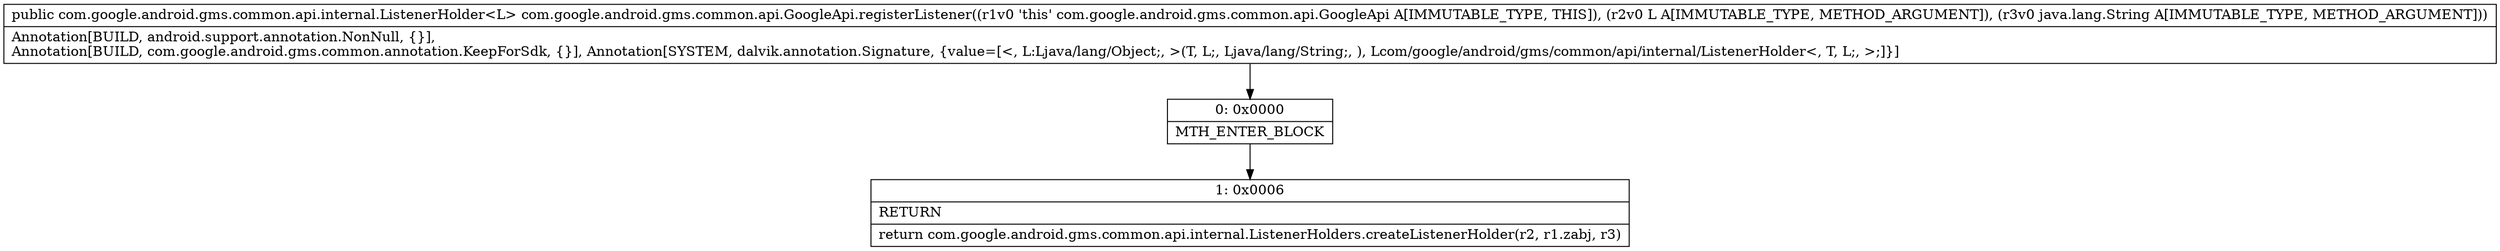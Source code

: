 digraph "CFG forcom.google.android.gms.common.api.GoogleApi.registerListener(Ljava\/lang\/Object;Ljava\/lang\/String;)Lcom\/google\/android\/gms\/common\/api\/internal\/ListenerHolder;" {
Node_0 [shape=record,label="{0\:\ 0x0000|MTH_ENTER_BLOCK\l}"];
Node_1 [shape=record,label="{1\:\ 0x0006|RETURN\l|return com.google.android.gms.common.api.internal.ListenerHolders.createListenerHolder(r2, r1.zabj, r3)\l}"];
MethodNode[shape=record,label="{public com.google.android.gms.common.api.internal.ListenerHolder\<L\> com.google.android.gms.common.api.GoogleApi.registerListener((r1v0 'this' com.google.android.gms.common.api.GoogleApi A[IMMUTABLE_TYPE, THIS]), (r2v0 L A[IMMUTABLE_TYPE, METHOD_ARGUMENT]), (r3v0 java.lang.String A[IMMUTABLE_TYPE, METHOD_ARGUMENT]))  | Annotation[BUILD, android.support.annotation.NonNull, \{\}], \lAnnotation[BUILD, com.google.android.gms.common.annotation.KeepForSdk, \{\}], Annotation[SYSTEM, dalvik.annotation.Signature, \{value=[\<, L:Ljava\/lang\/Object;, \>(T, L;, Ljava\/lang\/String;, ), Lcom\/google\/android\/gms\/common\/api\/internal\/ListenerHolder\<, T, L;, \>;]\}]\l}"];
MethodNode -> Node_0;
Node_0 -> Node_1;
}

